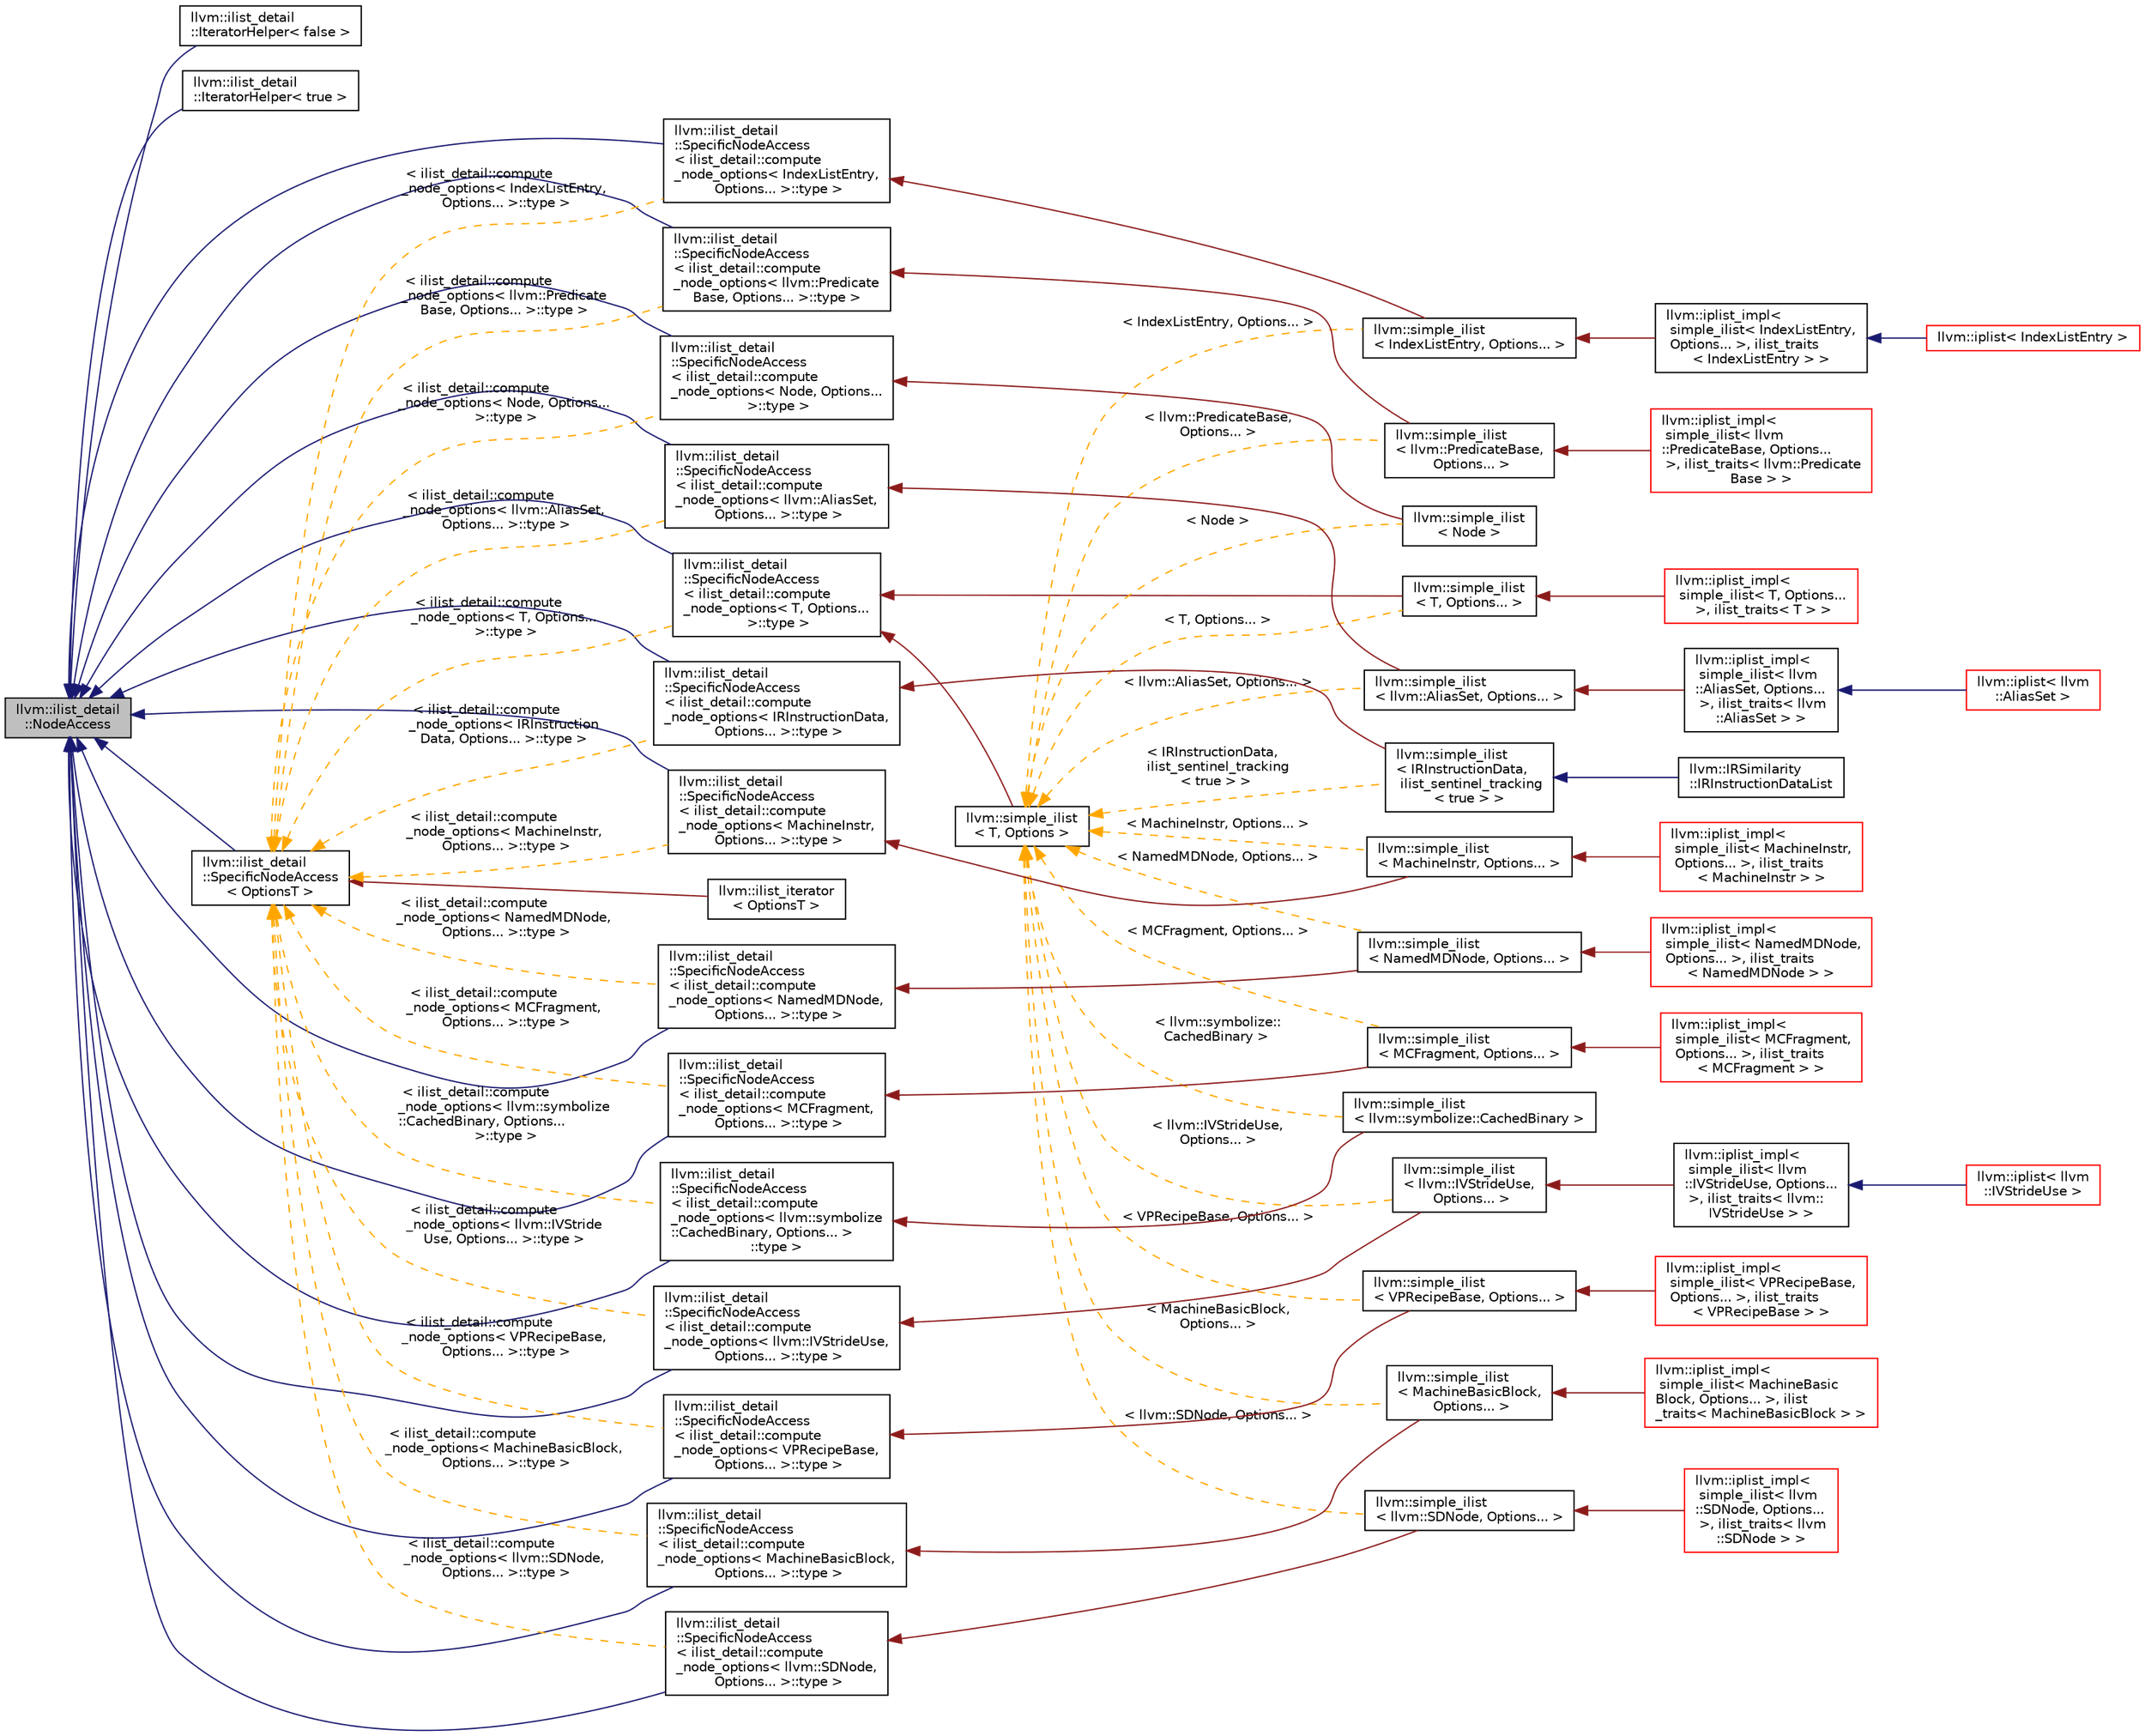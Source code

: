 digraph "llvm::ilist_detail::NodeAccess"
{
 // LATEX_PDF_SIZE
  bgcolor="transparent";
  edge [fontname="Helvetica",fontsize="10",labelfontname="Helvetica",labelfontsize="10"];
  node [fontname="Helvetica",fontsize="10",shape=record];
  rankdir="LR";
  Node1 [label="llvm::ilist_detail\l::NodeAccess",height=0.2,width=0.4,color="black", fillcolor="grey75", style="filled", fontcolor="black",tooltip="An access class for ilist_node private API."];
  Node1 -> Node2 [dir="back",color="midnightblue",fontsize="10",style="solid",fontname="Helvetica"];
  Node2 [label="llvm::ilist_detail\l::IteratorHelper\< false \>",height=0.2,width=0.4,color="black",URL="$structllvm_1_1ilist__detail_1_1IteratorHelper_3_01false_01_4.html",tooltip=" "];
  Node1 -> Node3 [dir="back",color="midnightblue",fontsize="10",style="solid",fontname="Helvetica"];
  Node3 [label="llvm::ilist_detail\l::IteratorHelper\< true \>",height=0.2,width=0.4,color="black",URL="$structllvm_1_1ilist__detail_1_1IteratorHelper_3_01true_01_4.html",tooltip=" "];
  Node1 -> Node4 [dir="back",color="midnightblue",fontsize="10",style="solid",fontname="Helvetica"];
  Node4 [label="llvm::ilist_detail\l::SpecificNodeAccess\l\< OptionsT \>",height=0.2,width=0.4,color="black",URL="$structllvm_1_1ilist__detail_1_1SpecificNodeAccess.html",tooltip=" "];
  Node4 -> Node5 [dir="back",color="firebrick4",fontsize="10",style="solid",fontname="Helvetica"];
  Node5 [label="llvm::ilist_iterator\l\< OptionsT \>",height=0.2,width=0.4,color="black",URL="$classllvm_1_1ilist__iterator.html",tooltip="Iterator for intrusive lists based on ilist_node."];
  Node4 -> Node6 [dir="back",color="orange",fontsize="10",style="dashed",label=" \< ilist_detail::compute\l_node_options\< T, Options...\l \>::type \>" ,fontname="Helvetica"];
  Node6 [label="llvm::ilist_detail\l::SpecificNodeAccess\l\< ilist_detail::compute\l_node_options\< T, Options...\l \>::type \>",height=0.2,width=0.4,color="black",URL="$structllvm_1_1ilist__detail_1_1SpecificNodeAccess.html",tooltip=" "];
  Node6 -> Node7 [dir="back",color="firebrick4",fontsize="10",style="solid",fontname="Helvetica"];
  Node7 [label="llvm::simple_ilist\l\< T, Options \>",height=0.2,width=0.4,color="black",URL="$classllvm_1_1simple__ilist.html",tooltip="A simple intrusive list implementation."];
  Node7 -> Node8 [dir="back",color="orange",fontsize="10",style="dashed",label=" \< MCFragment, Options... \>" ,fontname="Helvetica"];
  Node8 [label="llvm::simple_ilist\l\< MCFragment, Options... \>",height=0.2,width=0.4,color="black",URL="$classllvm_1_1simple__ilist.html",tooltip=" "];
  Node8 -> Node9 [dir="back",color="firebrick4",fontsize="10",style="solid",fontname="Helvetica"];
  Node9 [label="llvm::iplist_impl\<\l simple_ilist\< MCFragment,\l Options... \>, ilist_traits\l\< MCFragment \> \>",height=0.2,width=0.4,color="red",URL="$classllvm_1_1iplist__impl.html",tooltip=" "];
  Node7 -> Node11 [dir="back",color="orange",fontsize="10",style="dashed",label=" \< Node \>" ,fontname="Helvetica"];
  Node11 [label="llvm::simple_ilist\l\< Node \>",height=0.2,width=0.4,color="black",URL="$classllvm_1_1simple__ilist.html",tooltip=" "];
  Node7 -> Node12 [dir="back",color="orange",fontsize="10",style="dashed",label=" \< IndexListEntry, Options... \>" ,fontname="Helvetica"];
  Node12 [label="llvm::simple_ilist\l\< IndexListEntry, Options... \>",height=0.2,width=0.4,color="black",URL="$classllvm_1_1simple__ilist.html",tooltip=" "];
  Node12 -> Node13 [dir="back",color="firebrick4",fontsize="10",style="solid",fontname="Helvetica"];
  Node13 [label="llvm::iplist_impl\<\l simple_ilist\< IndexListEntry,\l Options... \>, ilist_traits\l\< IndexListEntry \> \>",height=0.2,width=0.4,color="black",URL="$classllvm_1_1iplist__impl.html",tooltip=" "];
  Node13 -> Node14 [dir="back",color="midnightblue",fontsize="10",style="solid",fontname="Helvetica"];
  Node14 [label="llvm::iplist\< IndexListEntry \>",height=0.2,width=0.4,color="red",URL="$classllvm_1_1iplist.html",tooltip=" "];
  Node7 -> Node15 [dir="back",color="orange",fontsize="10",style="dashed",label=" \< llvm::PredicateBase,\l Options... \>" ,fontname="Helvetica"];
  Node15 [label="llvm::simple_ilist\l\< llvm::PredicateBase,\l Options... \>",height=0.2,width=0.4,color="black",URL="$classllvm_1_1simple__ilist.html",tooltip=" "];
  Node15 -> Node16 [dir="back",color="firebrick4",fontsize="10",style="solid",fontname="Helvetica"];
  Node16 [label="llvm::iplist_impl\<\l simple_ilist\< llvm\l::PredicateBase, Options...\l \>, ilist_traits\< llvm::Predicate\lBase \> \>",height=0.2,width=0.4,color="red",URL="$classllvm_1_1iplist__impl.html",tooltip=" "];
  Node7 -> Node18 [dir="back",color="orange",fontsize="10",style="dashed",label=" \< T, Options... \>" ,fontname="Helvetica"];
  Node18 [label="llvm::simple_ilist\l\< T, Options... \>",height=0.2,width=0.4,color="black",URL="$classllvm_1_1simple__ilist.html",tooltip=" "];
  Node18 -> Node19 [dir="back",color="firebrick4",fontsize="10",style="solid",fontname="Helvetica"];
  Node19 [label="llvm::iplist_impl\<\l simple_ilist\< T, Options...\l \>, ilist_traits\< T \> \>",height=0.2,width=0.4,color="red",URL="$classllvm_1_1iplist__impl.html",tooltip=" "];
  Node7 -> Node28 [dir="back",color="orange",fontsize="10",style="dashed",label=" \< IRInstructionData,\l ilist_sentinel_tracking\l\< true \> \>" ,fontname="Helvetica"];
  Node28 [label="llvm::simple_ilist\l\< IRInstructionData,\l ilist_sentinel_tracking\l\< true \> \>",height=0.2,width=0.4,color="black",URL="$classllvm_1_1simple__ilist.html",tooltip=" "];
  Node28 -> Node29 [dir="back",color="midnightblue",fontsize="10",style="solid",fontname="Helvetica"];
  Node29 [label="llvm::IRSimilarity\l::IRInstructionDataList",height=0.2,width=0.4,color="black",URL="$structllvm_1_1IRSimilarity_1_1IRInstructionDataList.html",tooltip=" "];
  Node7 -> Node30 [dir="back",color="orange",fontsize="10",style="dashed",label=" \< NamedMDNode, Options... \>" ,fontname="Helvetica"];
  Node30 [label="llvm::simple_ilist\l\< NamedMDNode, Options... \>",height=0.2,width=0.4,color="black",URL="$classllvm_1_1simple__ilist.html",tooltip=" "];
  Node30 -> Node31 [dir="back",color="firebrick4",fontsize="10",style="solid",fontname="Helvetica"];
  Node31 [label="llvm::iplist_impl\<\l simple_ilist\< NamedMDNode,\l Options... \>, ilist_traits\l\< NamedMDNode \> \>",height=0.2,width=0.4,color="red",URL="$classllvm_1_1iplist__impl.html",tooltip=" "];
  Node7 -> Node32 [dir="back",color="orange",fontsize="10",style="dashed",label=" \< llvm::symbolize::\lCachedBinary \>" ,fontname="Helvetica"];
  Node32 [label="llvm::simple_ilist\l\< llvm::symbolize::CachedBinary \>",height=0.2,width=0.4,color="black",URL="$classllvm_1_1simple__ilist.html",tooltip=" "];
  Node7 -> Node33 [dir="back",color="orange",fontsize="10",style="dashed",label=" \< llvm::IVStrideUse,\l Options... \>" ,fontname="Helvetica"];
  Node33 [label="llvm::simple_ilist\l\< llvm::IVStrideUse,\l Options... \>",height=0.2,width=0.4,color="black",URL="$classllvm_1_1simple__ilist.html",tooltip=" "];
  Node33 -> Node34 [dir="back",color="firebrick4",fontsize="10",style="solid",fontname="Helvetica"];
  Node34 [label="llvm::iplist_impl\<\l simple_ilist\< llvm\l::IVStrideUse, Options...\l \>, ilist_traits\< llvm::\lIVStrideUse \> \>",height=0.2,width=0.4,color="black",URL="$classllvm_1_1iplist__impl.html",tooltip=" "];
  Node34 -> Node21 [dir="back",color="midnightblue",fontsize="10",style="solid",fontname="Helvetica"];
  Node21 [label="llvm::iplist\< llvm\l::IVStrideUse \>",height=0.2,width=0.4,color="red",URL="$classllvm_1_1iplist.html",tooltip=" "];
  Node7 -> Node35 [dir="back",color="orange",fontsize="10",style="dashed",label=" \< VPRecipeBase, Options... \>" ,fontname="Helvetica"];
  Node35 [label="llvm::simple_ilist\l\< VPRecipeBase, Options... \>",height=0.2,width=0.4,color="black",URL="$classllvm_1_1simple__ilist.html",tooltip=" "];
  Node35 -> Node36 [dir="back",color="firebrick4",fontsize="10",style="solid",fontname="Helvetica"];
  Node36 [label="llvm::iplist_impl\<\l simple_ilist\< VPRecipeBase,\l Options... \>, ilist_traits\l\< VPRecipeBase \> \>",height=0.2,width=0.4,color="red",URL="$classllvm_1_1iplist__impl.html",tooltip=" "];
  Node7 -> Node37 [dir="back",color="orange",fontsize="10",style="dashed",label=" \< MachineBasicBlock,\l Options... \>" ,fontname="Helvetica"];
  Node37 [label="llvm::simple_ilist\l\< MachineBasicBlock,\l Options... \>",height=0.2,width=0.4,color="black",URL="$classllvm_1_1simple__ilist.html",tooltip=" "];
  Node37 -> Node38 [dir="back",color="firebrick4",fontsize="10",style="solid",fontname="Helvetica"];
  Node38 [label="llvm::iplist_impl\<\l simple_ilist\< MachineBasic\lBlock, Options... \>, ilist\l_traits\< MachineBasicBlock \> \>",height=0.2,width=0.4,color="red",URL="$classllvm_1_1iplist__impl.html",tooltip=" "];
  Node7 -> Node39 [dir="back",color="orange",fontsize="10",style="dashed",label=" \< llvm::SDNode, Options... \>" ,fontname="Helvetica"];
  Node39 [label="llvm::simple_ilist\l\< llvm::SDNode, Options... \>",height=0.2,width=0.4,color="black",URL="$classllvm_1_1simple__ilist.html",tooltip=" "];
  Node39 -> Node40 [dir="back",color="firebrick4",fontsize="10",style="solid",fontname="Helvetica"];
  Node40 [label="llvm::iplist_impl\<\l simple_ilist\< llvm\l::SDNode, Options...\l \>, ilist_traits\< llvm\l::SDNode \> \>",height=0.2,width=0.4,color="red",URL="$classllvm_1_1iplist__impl.html",tooltip=" "];
  Node7 -> Node41 [dir="back",color="orange",fontsize="10",style="dashed",label=" \< llvm::AliasSet, Options... \>" ,fontname="Helvetica"];
  Node41 [label="llvm::simple_ilist\l\< llvm::AliasSet, Options... \>",height=0.2,width=0.4,color="black",URL="$classllvm_1_1simple__ilist.html",tooltip=" "];
  Node41 -> Node42 [dir="back",color="firebrick4",fontsize="10",style="solid",fontname="Helvetica"];
  Node42 [label="llvm::iplist_impl\<\l simple_ilist\< llvm\l::AliasSet, Options...\l \>, ilist_traits\< llvm\l::AliasSet \> \>",height=0.2,width=0.4,color="black",URL="$classllvm_1_1iplist__impl.html",tooltip=" "];
  Node42 -> Node25 [dir="back",color="midnightblue",fontsize="10",style="solid",fontname="Helvetica"];
  Node25 [label="llvm::iplist\< llvm\l::AliasSet \>",height=0.2,width=0.4,color="red",URL="$classllvm_1_1iplist.html",tooltip=" "];
  Node7 -> Node43 [dir="back",color="orange",fontsize="10",style="dashed",label=" \< MachineInstr, Options... \>" ,fontname="Helvetica"];
  Node43 [label="llvm::simple_ilist\l\< MachineInstr, Options... \>",height=0.2,width=0.4,color="black",URL="$classllvm_1_1simple__ilist.html",tooltip=" "];
  Node43 -> Node44 [dir="back",color="firebrick4",fontsize="10",style="solid",fontname="Helvetica"];
  Node44 [label="llvm::iplist_impl\<\l simple_ilist\< MachineInstr,\l Options... \>, ilist_traits\l\< MachineInstr \> \>",height=0.2,width=0.4,color="red",URL="$classllvm_1_1iplist__impl.html",tooltip=" "];
  Node6 -> Node18 [dir="back",color="firebrick4",fontsize="10",style="solid",fontname="Helvetica"];
  Node4 -> Node45 [dir="back",color="orange",fontsize="10",style="dashed",label=" \< ilist_detail::compute\l_node_options\< MachineBasicBlock,\l Options... \>::type \>" ,fontname="Helvetica"];
  Node45 [label="llvm::ilist_detail\l::SpecificNodeAccess\l\< ilist_detail::compute\l_node_options\< MachineBasicBlock,\l Options... \>::type \>",height=0.2,width=0.4,color="black",URL="$structllvm_1_1ilist__detail_1_1SpecificNodeAccess.html",tooltip=" "];
  Node45 -> Node37 [dir="back",color="firebrick4",fontsize="10",style="solid",fontname="Helvetica"];
  Node4 -> Node46 [dir="back",color="orange",fontsize="10",style="dashed",label=" \< ilist_detail::compute\l_node_options\< IndexListEntry,\l Options... \>::type \>" ,fontname="Helvetica"];
  Node46 [label="llvm::ilist_detail\l::SpecificNodeAccess\l\< ilist_detail::compute\l_node_options\< IndexListEntry,\l Options... \>::type \>",height=0.2,width=0.4,color="black",URL="$structllvm_1_1ilist__detail_1_1SpecificNodeAccess.html",tooltip=" "];
  Node46 -> Node12 [dir="back",color="firebrick4",fontsize="10",style="solid",fontname="Helvetica"];
  Node4 -> Node47 [dir="back",color="orange",fontsize="10",style="dashed",label=" \< ilist_detail::compute\l_node_options\< NamedMDNode,\l Options... \>::type \>" ,fontname="Helvetica"];
  Node47 [label="llvm::ilist_detail\l::SpecificNodeAccess\l\< ilist_detail::compute\l_node_options\< NamedMDNode,\l Options... \>::type \>",height=0.2,width=0.4,color="black",URL="$structllvm_1_1ilist__detail_1_1SpecificNodeAccess.html",tooltip=" "];
  Node47 -> Node30 [dir="back",color="firebrick4",fontsize="10",style="solid",fontname="Helvetica"];
  Node4 -> Node48 [dir="back",color="orange",fontsize="10",style="dashed",label=" \< ilist_detail::compute\l_node_options\< IRInstruction\lData, Options... \>::type \>" ,fontname="Helvetica"];
  Node48 [label="llvm::ilist_detail\l::SpecificNodeAccess\l\< ilist_detail::compute\l_node_options\< IRInstructionData,\l Options... \>::type \>",height=0.2,width=0.4,color="black",URL="$structllvm_1_1ilist__detail_1_1SpecificNodeAccess.html",tooltip=" "];
  Node48 -> Node28 [dir="back",color="firebrick4",fontsize="10",style="solid",fontname="Helvetica"];
  Node4 -> Node49 [dir="back",color="orange",fontsize="10",style="dashed",label=" \< ilist_detail::compute\l_node_options\< MachineInstr,\l Options... \>::type \>" ,fontname="Helvetica"];
  Node49 [label="llvm::ilist_detail\l::SpecificNodeAccess\l\< ilist_detail::compute\l_node_options\< MachineInstr,\l Options... \>::type \>",height=0.2,width=0.4,color="black",URL="$structllvm_1_1ilist__detail_1_1SpecificNodeAccess.html",tooltip=" "];
  Node49 -> Node43 [dir="back",color="firebrick4",fontsize="10",style="solid",fontname="Helvetica"];
  Node4 -> Node50 [dir="back",color="orange",fontsize="10",style="dashed",label=" \< ilist_detail::compute\l_node_options\< Node, Options...\l \>::type \>" ,fontname="Helvetica"];
  Node50 [label="llvm::ilist_detail\l::SpecificNodeAccess\l\< ilist_detail::compute\l_node_options\< Node, Options...\l \>::type \>",height=0.2,width=0.4,color="black",URL="$structllvm_1_1ilist__detail_1_1SpecificNodeAccess.html",tooltip=" "];
  Node50 -> Node11 [dir="back",color="firebrick4",fontsize="10",style="solid",fontname="Helvetica"];
  Node4 -> Node51 [dir="back",color="orange",fontsize="10",style="dashed",label=" \< ilist_detail::compute\l_node_options\< llvm::IVStride\lUse, Options... \>::type \>" ,fontname="Helvetica"];
  Node51 [label="llvm::ilist_detail\l::SpecificNodeAccess\l\< ilist_detail::compute\l_node_options\< llvm::IVStrideUse,\l Options... \>::type \>",height=0.2,width=0.4,color="black",URL="$structllvm_1_1ilist__detail_1_1SpecificNodeAccess.html",tooltip=" "];
  Node51 -> Node33 [dir="back",color="firebrick4",fontsize="10",style="solid",fontname="Helvetica"];
  Node4 -> Node52 [dir="back",color="orange",fontsize="10",style="dashed",label=" \< ilist_detail::compute\l_node_options\< llvm::SDNode,\l Options... \>::type \>" ,fontname="Helvetica"];
  Node52 [label="llvm::ilist_detail\l::SpecificNodeAccess\l\< ilist_detail::compute\l_node_options\< llvm::SDNode,\l Options... \>::type \>",height=0.2,width=0.4,color="black",URL="$structllvm_1_1ilist__detail_1_1SpecificNodeAccess.html",tooltip=" "];
  Node52 -> Node39 [dir="back",color="firebrick4",fontsize="10",style="solid",fontname="Helvetica"];
  Node4 -> Node53 [dir="back",color="orange",fontsize="10",style="dashed",label=" \< ilist_detail::compute\l_node_options\< llvm::AliasSet,\l Options... \>::type \>" ,fontname="Helvetica"];
  Node53 [label="llvm::ilist_detail\l::SpecificNodeAccess\l\< ilist_detail::compute\l_node_options\< llvm::AliasSet,\l Options... \>::type \>",height=0.2,width=0.4,color="black",URL="$structllvm_1_1ilist__detail_1_1SpecificNodeAccess.html",tooltip=" "];
  Node53 -> Node41 [dir="back",color="firebrick4",fontsize="10",style="solid",fontname="Helvetica"];
  Node4 -> Node54 [dir="back",color="orange",fontsize="10",style="dashed",label=" \< ilist_detail::compute\l_node_options\< MCFragment,\l Options... \>::type \>" ,fontname="Helvetica"];
  Node54 [label="llvm::ilist_detail\l::SpecificNodeAccess\l\< ilist_detail::compute\l_node_options\< MCFragment,\l Options... \>::type \>",height=0.2,width=0.4,color="black",URL="$structllvm_1_1ilist__detail_1_1SpecificNodeAccess.html",tooltip=" "];
  Node54 -> Node8 [dir="back",color="firebrick4",fontsize="10",style="solid",fontname="Helvetica"];
  Node4 -> Node55 [dir="back",color="orange",fontsize="10",style="dashed",label=" \< ilist_detail::compute\l_node_options\< VPRecipeBase,\l Options... \>::type \>" ,fontname="Helvetica"];
  Node55 [label="llvm::ilist_detail\l::SpecificNodeAccess\l\< ilist_detail::compute\l_node_options\< VPRecipeBase,\l Options... \>::type \>",height=0.2,width=0.4,color="black",URL="$structllvm_1_1ilist__detail_1_1SpecificNodeAccess.html",tooltip=" "];
  Node55 -> Node35 [dir="back",color="firebrick4",fontsize="10",style="solid",fontname="Helvetica"];
  Node4 -> Node56 [dir="back",color="orange",fontsize="10",style="dashed",label=" \< ilist_detail::compute\l_node_options\< llvm::Predicate\lBase, Options... \>::type \>" ,fontname="Helvetica"];
  Node56 [label="llvm::ilist_detail\l::SpecificNodeAccess\l\< ilist_detail::compute\l_node_options\< llvm::Predicate\lBase, Options... \>::type \>",height=0.2,width=0.4,color="black",URL="$structllvm_1_1ilist__detail_1_1SpecificNodeAccess.html",tooltip=" "];
  Node56 -> Node15 [dir="back",color="firebrick4",fontsize="10",style="solid",fontname="Helvetica"];
  Node4 -> Node57 [dir="back",color="orange",fontsize="10",style="dashed",label=" \< ilist_detail::compute\l_node_options\< llvm::symbolize\l::CachedBinary, Options...\l \>::type \>" ,fontname="Helvetica"];
  Node57 [label="llvm::ilist_detail\l::SpecificNodeAccess\l\< ilist_detail::compute\l_node_options\< llvm::symbolize\l::CachedBinary, Options... \>\l::type \>",height=0.2,width=0.4,color="black",URL="$structllvm_1_1ilist__detail_1_1SpecificNodeAccess.html",tooltip=" "];
  Node57 -> Node32 [dir="back",color="firebrick4",fontsize="10",style="solid",fontname="Helvetica"];
  Node1 -> Node46 [dir="back",color="midnightblue",fontsize="10",style="solid",fontname="Helvetica"];
  Node1 -> Node48 [dir="back",color="midnightblue",fontsize="10",style="solid",fontname="Helvetica"];
  Node1 -> Node53 [dir="back",color="midnightblue",fontsize="10",style="solid",fontname="Helvetica"];
  Node1 -> Node51 [dir="back",color="midnightblue",fontsize="10",style="solid",fontname="Helvetica"];
  Node1 -> Node56 [dir="back",color="midnightblue",fontsize="10",style="solid",fontname="Helvetica"];
  Node1 -> Node52 [dir="back",color="midnightblue",fontsize="10",style="solid",fontname="Helvetica"];
  Node1 -> Node57 [dir="back",color="midnightblue",fontsize="10",style="solid",fontname="Helvetica"];
  Node1 -> Node45 [dir="back",color="midnightblue",fontsize="10",style="solid",fontname="Helvetica"];
  Node1 -> Node49 [dir="back",color="midnightblue",fontsize="10",style="solid",fontname="Helvetica"];
  Node1 -> Node54 [dir="back",color="midnightblue",fontsize="10",style="solid",fontname="Helvetica"];
  Node1 -> Node47 [dir="back",color="midnightblue",fontsize="10",style="solid",fontname="Helvetica"];
  Node1 -> Node50 [dir="back",color="midnightblue",fontsize="10",style="solid",fontname="Helvetica"];
  Node1 -> Node6 [dir="back",color="midnightblue",fontsize="10",style="solid",fontname="Helvetica"];
  Node1 -> Node55 [dir="back",color="midnightblue",fontsize="10",style="solid",fontname="Helvetica"];
}
